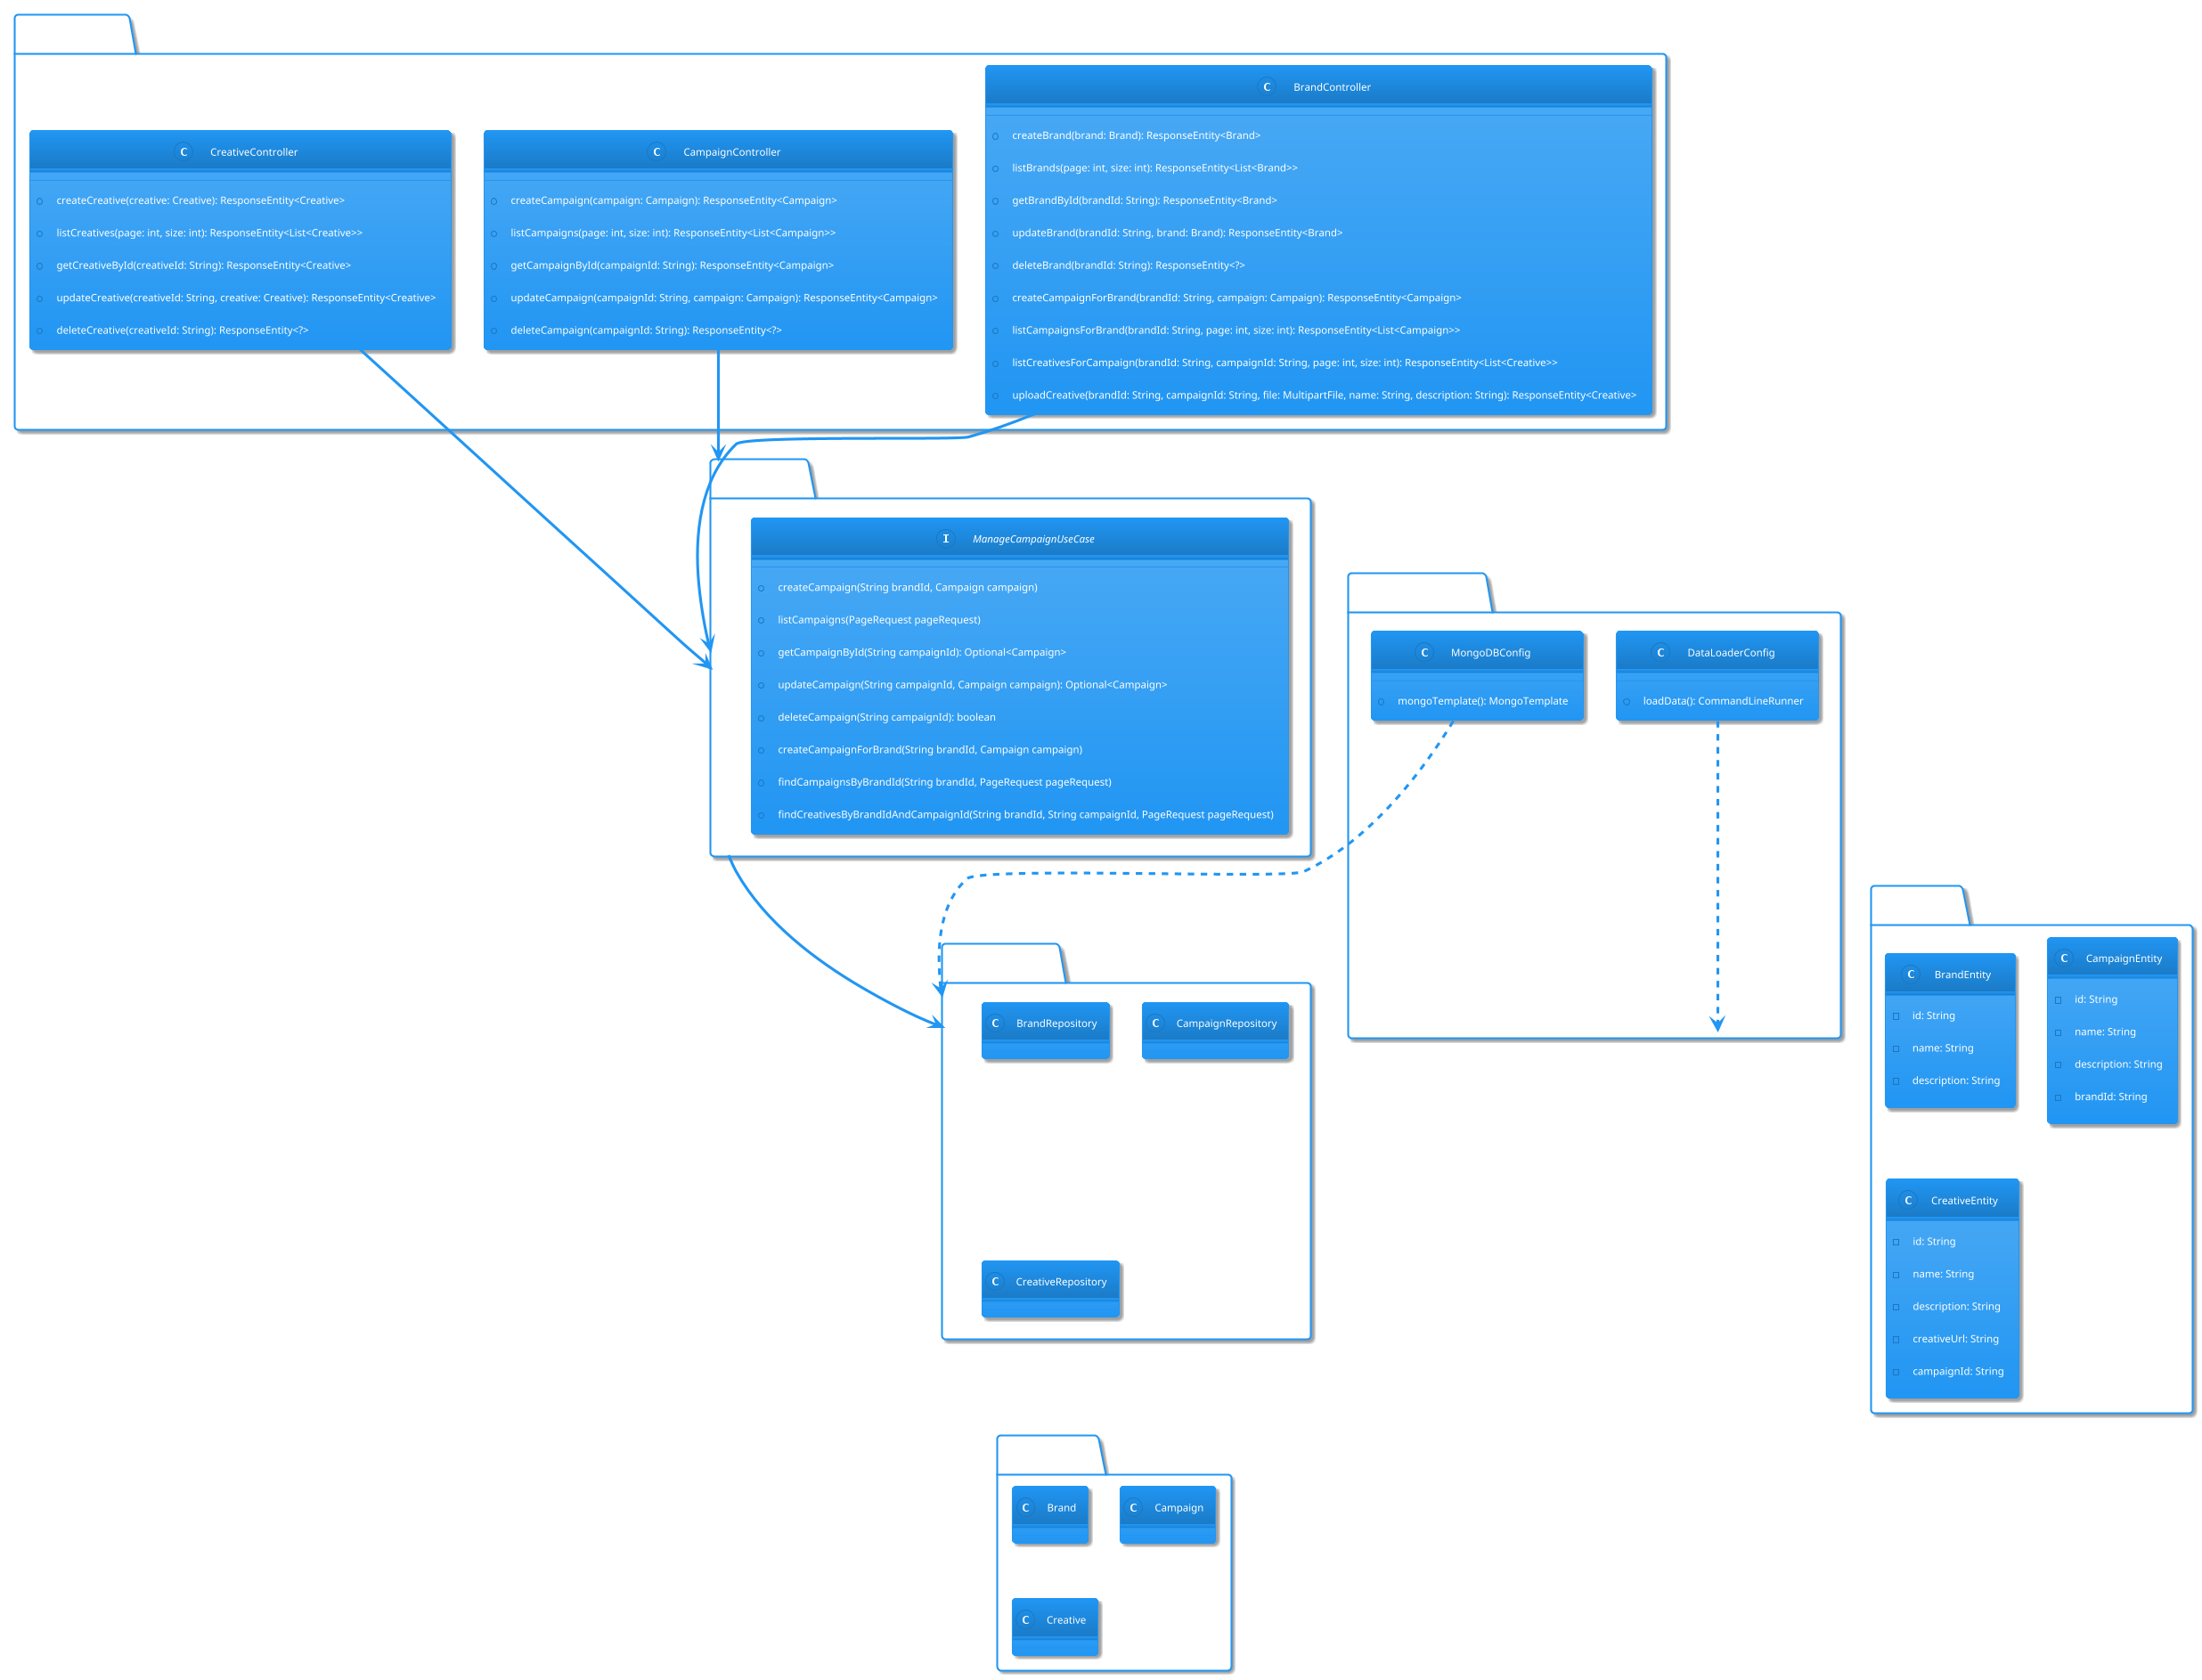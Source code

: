 @startuml
!theme materia

package "Controller Layer" {
    class BrandController {
        +createBrand(brand: Brand): ResponseEntity<Brand>
        +listBrands(page: int, size: int): ResponseEntity<List<Brand>>
        +getBrandById(brandId: String): ResponseEntity<Brand>
        +updateBrand(brandId: String, brand: Brand): ResponseEntity<Brand>
        +deleteBrand(brandId: String): ResponseEntity<?>
        +createCampaignForBrand(brandId: String, campaign: Campaign): ResponseEntity<Campaign>
        +listCampaignsForBrand(brandId: String, page: int, size: int): ResponseEntity<List<Campaign>>
        +listCreativesForCampaign(brandId: String, campaignId: String, page: int, size: int): ResponseEntity<List<Creative>>
        +uploadCreative(brandId: String, campaignId: String, file: MultipartFile, name: String, description: String): ResponseEntity<Creative>
    }
    class CampaignController {
        +createCampaign(campaign: Campaign): ResponseEntity<Campaign>
        +listCampaigns(page: int, size: int): ResponseEntity<List<Campaign>>
        +getCampaignById(campaignId: String): ResponseEntity<Campaign>
        +updateCampaign(campaignId: String, campaign: Campaign): ResponseEntity<Campaign>
        +deleteCampaign(campaignId: String): ResponseEntity<?>
    }
    class CreativeController {
        +createCreative(creative: Creative): ResponseEntity<Creative>
        +listCreatives(page: int, size: int): ResponseEntity<List<Creative>>
        +getCreativeById(creativeId: String): ResponseEntity<Creative>
        +updateCreative(creativeId: String, creative: Creative): ResponseEntity<Creative>
        +deleteCreative(creativeId: String): ResponseEntity<?>
    }
}

package "Service Layer" {
    interface ManageCampaignUseCase {
        +createCampaign(String brandId, Campaign campaign)
        +listCampaigns(PageRequest pageRequest)
        +getCampaignById(String campaignId): Optional<Campaign>
        +updateCampaign(String campaignId, Campaign campaign): Optional<Campaign>
        +deleteCampaign(String campaignId): boolean
        +createCampaignForBrand(String brandId, Campaign campaign)
        +findCampaignsByBrandId(String brandId, PageRequest pageRequest)
        +findCreativesByBrandIdAndCampaignId(String brandId, String campaignId, PageRequest pageRequest)
    }
}

package "Repository Layer" {
    class BrandRepository
    class CampaignRepository
    class CreativeRepository
}

package "Model Layer" {
    class BrandEntity {
        -id: String
        -name: String
        -description: String
    }
    class CampaignEntity {
        -id: String
        -name: String
        -description: String
        -brandId: String
    }
    class CreativeEntity {
        -id: String
        -name: String
        -description: String
        -creativeUrl: String
        -campaignId: String
    }
}

package "Domain Layer" {
    class Brand
    class Campaign
    class Creative
}

BrandController --> "Service Layer"
CampaignController --> "Service Layer"
CreativeController --> "Service Layer"

"Service Layer" --> "Repository Layer"

package "Infrastructure Layer" {
    class MongoDBConfig {
        +mongoTemplate(): MongoTemplate
    }
    class DataLoaderConfig {
        +loadData(): CommandLineRunner
    }
}

MongoDBConfig ..> "Repository Layer"
DataLoaderConfig ..> "Infrastructure Layer"

@enduml